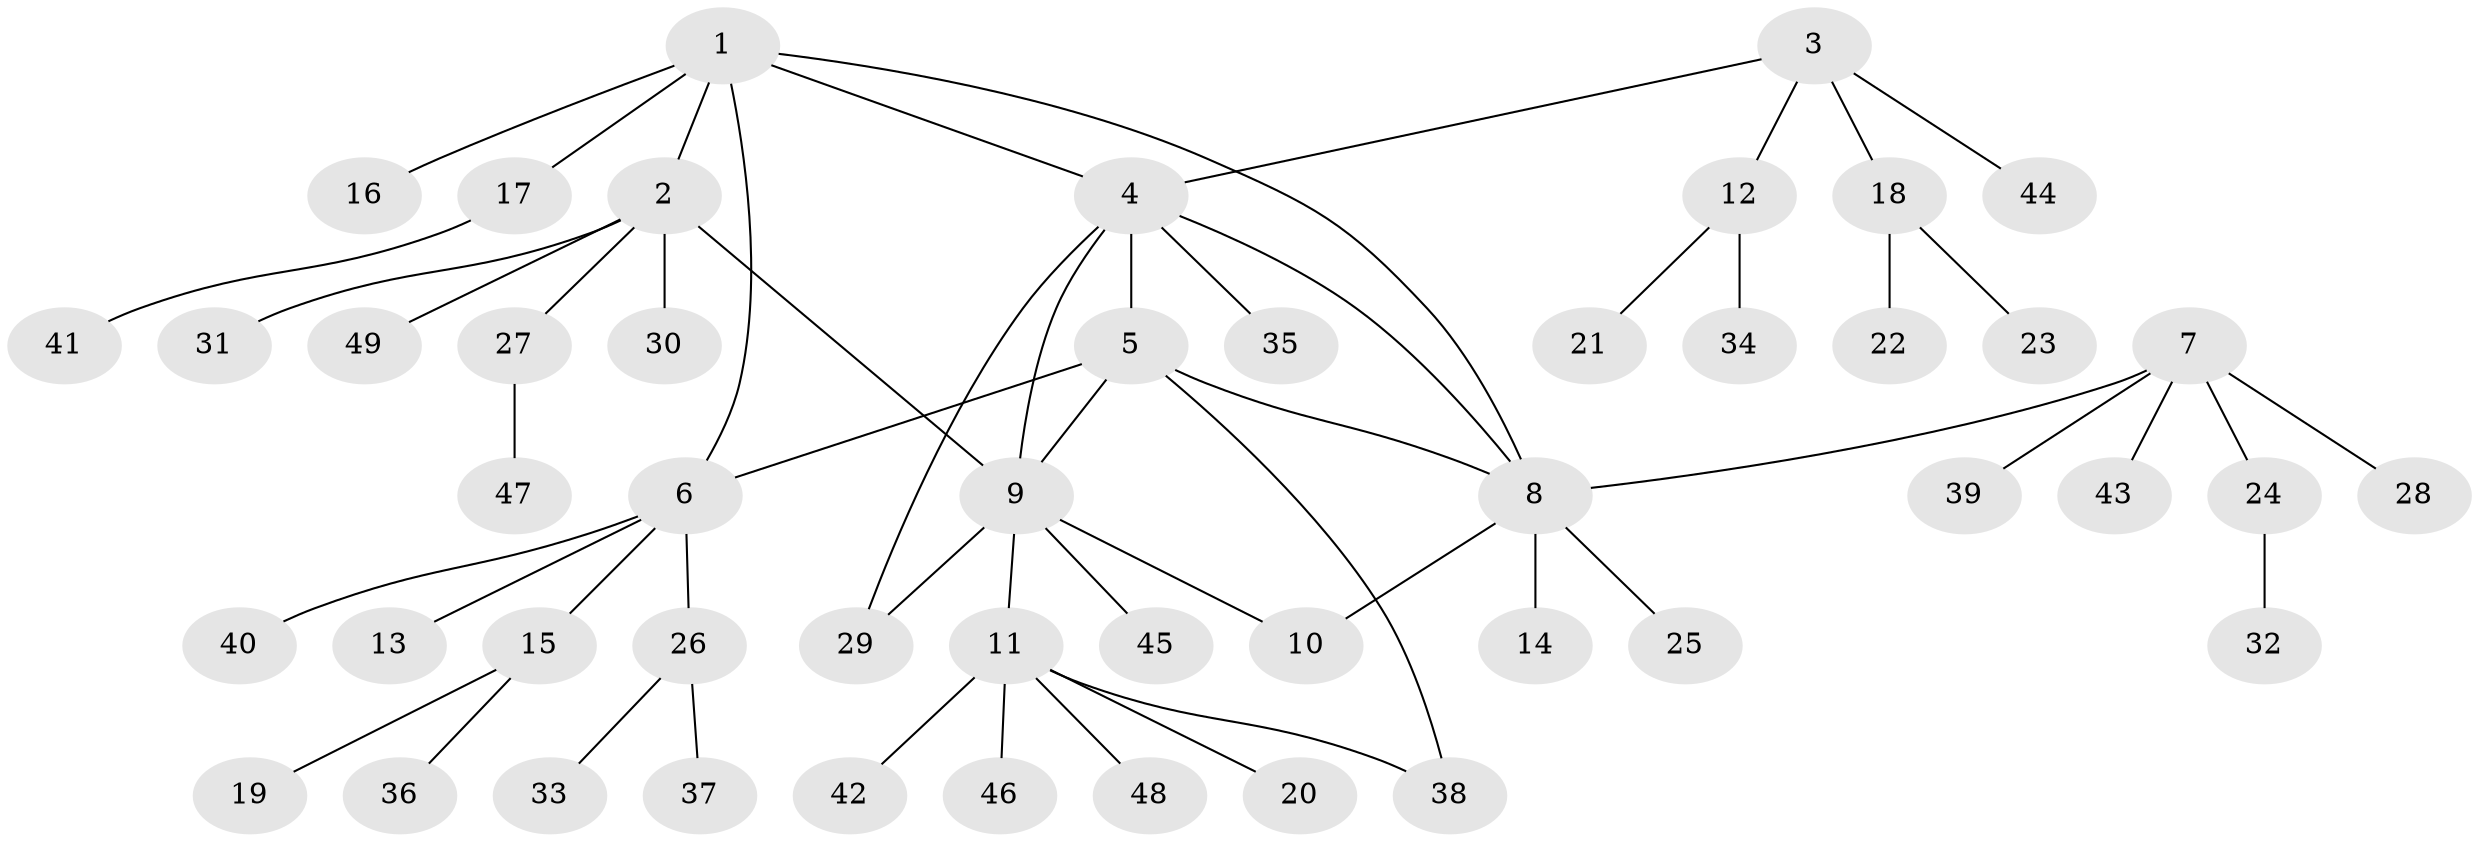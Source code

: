// coarse degree distribution, {6: 0.04, 5: 0.16, 2: 0.08, 1: 0.52, 4: 0.16, 3: 0.04}
// Generated by graph-tools (version 1.1) at 2025/37/03/04/25 23:37:47]
// undirected, 49 vertices, 56 edges
graph export_dot {
  node [color=gray90,style=filled];
  1;
  2;
  3;
  4;
  5;
  6;
  7;
  8;
  9;
  10;
  11;
  12;
  13;
  14;
  15;
  16;
  17;
  18;
  19;
  20;
  21;
  22;
  23;
  24;
  25;
  26;
  27;
  28;
  29;
  30;
  31;
  32;
  33;
  34;
  35;
  36;
  37;
  38;
  39;
  40;
  41;
  42;
  43;
  44;
  45;
  46;
  47;
  48;
  49;
  1 -- 2;
  1 -- 4;
  1 -- 6;
  1 -- 8;
  1 -- 16;
  1 -- 17;
  2 -- 9;
  2 -- 27;
  2 -- 30;
  2 -- 31;
  2 -- 49;
  3 -- 4;
  3 -- 12;
  3 -- 18;
  3 -- 44;
  4 -- 5;
  4 -- 8;
  4 -- 9;
  4 -- 29;
  4 -- 35;
  5 -- 6;
  5 -- 8;
  5 -- 9;
  5 -- 38;
  6 -- 13;
  6 -- 15;
  6 -- 26;
  6 -- 40;
  7 -- 8;
  7 -- 24;
  7 -- 28;
  7 -- 39;
  7 -- 43;
  8 -- 10;
  8 -- 14;
  8 -- 25;
  9 -- 10;
  9 -- 11;
  9 -- 29;
  9 -- 45;
  11 -- 20;
  11 -- 38;
  11 -- 42;
  11 -- 46;
  11 -- 48;
  12 -- 21;
  12 -- 34;
  15 -- 19;
  15 -- 36;
  17 -- 41;
  18 -- 22;
  18 -- 23;
  24 -- 32;
  26 -- 33;
  26 -- 37;
  27 -- 47;
}
